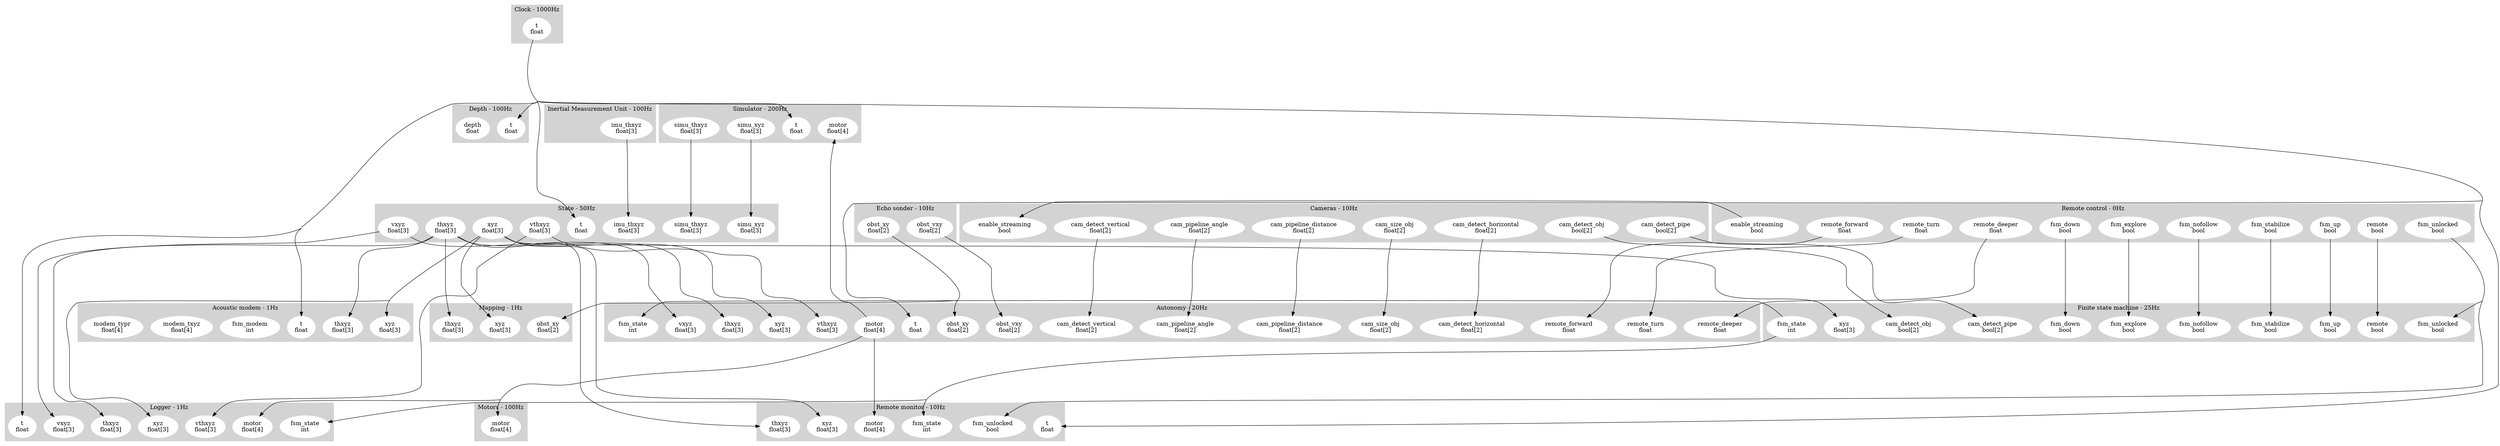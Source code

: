 digraph links {
	concentrate=true;
	subgraph cluster_1 {
		label = "Acoustic modem - 1Hz";
		style=filled;
		color=lightgrey;
		node [style=filled,color=white];
		2 [label = "t\nfloat"];
		3 [label = "thxyz\nfloat[3]"];
		4 [label = "xyz\nfloat[3]"];
		5 [label = "fsm_modem\nint"];
		6 [label = "modem_txyz\nfloat[4]"];
		7 [label = "modem_typr\nfloat[4]"];
	}
	subgraph cluster_8 {
		label = "Autonomy - 20Hz";
		style=filled;
		color=lightgrey;
		node [style=filled,color=white];
		9 [label = "cam_detect_horizontal\nfloat[2]"];
		10 [label = "cam_detect_vertical\nfloat[2]"];
		11 [label = "cam_pipeline_angle\nfloat[2]"];
		12 [label = "cam_pipeline_distance\nfloat[2]"];
		13 [label = "cam_size_obj\nfloat[2]"];
		14 [label = "fsm_state\nint"];
		15 [label = "obst_vxy\nfloat[2]"];
		16 [label = "obst_xy\nfloat[2]"];
		17 [label = "remote_deeper\nfloat"];
		18 [label = "remote_forward\nfloat"];
		19 [label = "remote_turn\nfloat"];
		20 [label = "t\nfloat"];
		21 [label = "thxyz\nfloat[3]"];
		22 [label = "vthxyz\nfloat[3]"];
		23 [label = "vxyz\nfloat[3]"];
		24 [label = "xyz\nfloat[3]"];
		25 [label = "motor\nfloat[4]"];
	}
	subgraph cluster_26 {
		label = "Cameras - 10Hz";
		style=filled;
		color=lightgrey;
		node [style=filled,color=white];
		27 [label = "enable_streaming\nbool"];
		28 [label = "cam_detect_horizontal\nfloat[2]"];
		29 [label = "cam_detect_obj\nbool[2]"];
		30 [label = "cam_detect_pipe\nbool[2]"];
		31 [label = "cam_detect_vertical\nfloat[2]"];
		32 [label = "cam_pipeline_angle\nfloat[2]"];
		33 [label = "cam_pipeline_distance\nfloat[2]"];
		34 [label = "cam_size_obj\nfloat[2]"];
	}
	subgraph cluster_35 {
		label = "Clock - 1000Hz";
		style=filled;
		color=lightgrey;
		node [style=filled,color=white];
		36 [label = "t\nfloat"];
	}
	subgraph cluster_37 {
		label = "Depth - 100Hz";
		style=filled;
		color=lightgrey;
		node [style=filled,color=white];
		38 [label = "t\nfloat"];
		39 [label = "depth\nfloat"];
	}
	subgraph cluster_40 {
		label = "Echo sonder - 10Hz";
		style=filled;
		color=lightgrey;
		node [style=filled,color=white];
		41 [label = "obst_vxy\nfloat[2]"];
		42 [label = "obst_xy\nfloat[2]"];
	}
	subgraph cluster_43 {
		label = "I2C - 100Hz";
		style=filled;
		color=lightgrey;
		node [style=filled,color=white];
	}
	subgraph cluster_44 {
		label = "Inertial Measurement Unit - 100Hz";
		style=filled;
		color=lightgrey;
		node [style=filled,color=white];
		45 [label = "imu_thxyz\nfloat[3]"];
	}
	subgraph cluster_46 {
		label = "Logger - 1Hz";
		style=filled;
		color=lightgrey;
		node [style=filled,color=white];
		47 [label = "fsm_state\nint"];
		48 [label = "motor\nfloat[4]"];
		49 [label = "t\nfloat"];
		50 [label = "thxyz\nfloat[3]"];
		51 [label = "vthxyz\nfloat[3]"];
		52 [label = "vxyz\nfloat[3]"];
		53 [label = "xyz\nfloat[3]"];
	}
	subgraph cluster_54 {
		label = "Mapping - 1Hz";
		style=filled;
		color=lightgrey;
		node [style=filled,color=white];
		55 [label = "obst_xy\nfloat[2]"];
		56 [label = "thxyz\nfloat[3]"];
		57 [label = "xyz\nfloat[3]"];
	}
	subgraph cluster_58 {
		label = "Motors - 100Hz";
		style=filled;
		color=lightgrey;
		node [style=filled,color=white];
		59 [label = "motor\nfloat[4]"];
	}
	subgraph cluster_60 {
		label = "Remote control - 0Hz";
		style=filled;
		color=lightgrey;
		node [style=filled,color=white];
		61 [label = "enable_streaming\nbool"];
		62 [label = "fsm_down\nbool"];
		63 [label = "fsm_explore\nbool"];
		64 [label = "fsm_nofollow\nbool"];
		65 [label = "fsm_stabilize\nbool"];
		66 [label = "fsm_unlocked\nbool"];
		67 [label = "fsm_up\nbool"];
		68 [label = "remote\nbool"];
		69 [label = "remote_deeper\nfloat"];
		70 [label = "remote_forward\nfloat"];
		71 [label = "remote_turn\nfloat"];
	}
	subgraph cluster_72 {
		label = "Remote monitor - 10Hz";
		style=filled;
		color=lightgrey;
		node [style=filled,color=white];
		73 [label = "fsm_state\nint"];
		74 [label = "fsm_unlocked\nbool"];
		75 [label = "motor\nfloat[4]"];
		76 [label = "t\nfloat"];
		77 [label = "thxyz\nfloat[3]"];
		78 [label = "xyz\nfloat[3]"];
	}
	subgraph cluster_79 {
		label = "Simulator - 200Hz";
		style=filled;
		color=lightgrey;
		node [style=filled,color=white];
		80 [label = "motor\nfloat[4]"];
		81 [label = "t\nfloat"];
		82 [label = "simu_thxyz\nfloat[3]"];
		83 [label = "simu_xyz\nfloat[3]"];
	}
	subgraph cluster_84 {
		label = "State - 50Hz";
		style=filled;
		color=lightgrey;
		node [style=filled,color=white];
		85 [label = "imu_thxyz\nfloat[3]"];
		86 [label = "simu_thxyz\nfloat[3]"];
		87 [label = "simu_xyz\nfloat[3]"];
		88 [label = "t\nfloat"];
		89 [label = "thxyz\nfloat[3]"];
		90 [label = "vthxyz\nfloat[3]"];
		91 [label = "vxyz\nfloat[3]"];
		92 [label = "xyz\nfloat[3]"];
	}
	subgraph cluster_93 {
		label = "Finite state machine - 25Hz";
		style=filled;
		color=lightgrey;
		node [style=filled,color=white];
		94 [label = "cam_detect_obj\nbool[2]"];
		95 [label = "cam_detect_pipe\nbool[2]"];
		96 [label = "fsm_down\nbool"];
		97 [label = "fsm_explore\nbool"];
		98 [label = "fsm_nofollow\nbool"];
		99 [label = "fsm_stabilize\nbool"];
		100 [label = "fsm_unlocked\nbool"];
		101 [label = "fsm_up\nbool"];
		102 [label = "remote\nbool"];
		103 [label = "xyz\nfloat[3]"];
		104 [label = "fsm_state\nint"];
	}
	28->9 [minlen=5];
	29->94 [minlen=5];
	30->95 [minlen=5];
	31->10 [minlen=5];
	32->11 [minlen=5];
	33->12 [minlen=5];
	34->13 [minlen=5];
	61->27 [minlen=5];
	62->96 [minlen=5];
	63->97 [minlen=5];
	64->98 [minlen=5];
	65->99 [minlen=5];
	104->14 [minlen=5];
	104->47 [minlen=5];
	104->73 [minlen=5];
	66->74 [minlen=5];
	66->100 [minlen=5];
	67->101 [minlen=5];
	45->85 [minlen=5];
	25->48 [minlen=5];
	25->59 [minlen=5];
	25->75 [minlen=5];
	25->80 [minlen=5];
	41->15 [minlen=5];
	42->16 [minlen=5];
	42->55 [minlen=5];
	68->102 [minlen=5];
	69->17 [minlen=5];
	70->18 [minlen=5];
	71->19 [minlen=5];
	82->86 [minlen=5];
	83->87 [minlen=5];
	36->2 [minlen=5];
	36->20 [minlen=5];
	36->38 [minlen=5];
	36->49 [minlen=5];
	36->76 [minlen=5];
	36->81 [minlen=5];
	36->88 [minlen=5];
	89->3 [minlen=5];
	89->21 [minlen=5];
	89->50 [minlen=5];
	89->56 [minlen=5];
	89->77 [minlen=5];
	90->22 [minlen=5];
	90->51 [minlen=5];
	91->23 [minlen=5];
	91->52 [minlen=5];
	92->4 [minlen=5];
	92->24 [minlen=5];
	92->53 [minlen=5];
	92->57 [minlen=5];
	92->78 [minlen=5];
	92->103 [minlen=5];
}